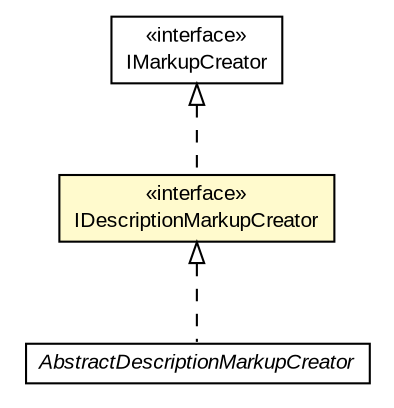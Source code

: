 #!/usr/local/bin/dot
#
# Class diagram 
# Generated by UMLGraph version R5_6-24-gf6e263 (http://www.umlgraph.org/)
#

digraph G {
	edge [fontname="arial",fontsize=10,labelfontname="arial",labelfontsize=10];
	node [fontname="arial",fontsize=10,shape=plaintext];
	nodesep=0.25;
	ranksep=0.5;
	// edu.arizona.biosemantics.semanticmarkup.markup.IMarkupCreator
	c73337 [label=<<table title="edu.arizona.biosemantics.semanticmarkup.markup.IMarkupCreator" border="0" cellborder="1" cellspacing="0" cellpadding="2" port="p" href="../../../markup/IMarkupCreator.html">
		<tr><td><table border="0" cellspacing="0" cellpadding="1">
<tr><td align="center" balign="center"> &#171;interface&#187; </td></tr>
<tr><td align="center" balign="center"> IMarkupCreator </td></tr>
		</table></td></tr>
		</table>>, URL="../../../markup/IMarkupCreator.html", fontname="arial", fontcolor="black", fontsize=10.0];
	// edu.arizona.biosemantics.semanticmarkup.markupelement.description.markup.IDescriptionMarkupCreator
	c73427 [label=<<table title="edu.arizona.biosemantics.semanticmarkup.markupelement.description.markup.IDescriptionMarkupCreator" border="0" cellborder="1" cellspacing="0" cellpadding="2" port="p" bgcolor="lemonChiffon" href="./IDescriptionMarkupCreator.html">
		<tr><td><table border="0" cellspacing="0" cellpadding="1">
<tr><td align="center" balign="center"> &#171;interface&#187; </td></tr>
<tr><td align="center" balign="center"> IDescriptionMarkupCreator </td></tr>
		</table></td></tr>
		</table>>, URL="./IDescriptionMarkupCreator.html", fontname="arial", fontcolor="black", fontsize=10.0];
	// edu.arizona.biosemantics.semanticmarkup.markupelement.description.markup.AbstractDescriptionMarkupCreator
	c73431 [label=<<table title="edu.arizona.biosemantics.semanticmarkup.markupelement.description.markup.AbstractDescriptionMarkupCreator" border="0" cellborder="1" cellspacing="0" cellpadding="2" port="p" href="./AbstractDescriptionMarkupCreator.html">
		<tr><td><table border="0" cellspacing="0" cellpadding="1">
<tr><td align="center" balign="center"><font face="arial italic"> AbstractDescriptionMarkupCreator </font></td></tr>
		</table></td></tr>
		</table>>, URL="./AbstractDescriptionMarkupCreator.html", fontname="arial", fontcolor="black", fontsize=10.0];
	//edu.arizona.biosemantics.semanticmarkup.markupelement.description.markup.IDescriptionMarkupCreator implements edu.arizona.biosemantics.semanticmarkup.markup.IMarkupCreator
	c73337:p -> c73427:p [dir=back,arrowtail=empty,style=dashed];
	//edu.arizona.biosemantics.semanticmarkup.markupelement.description.markup.AbstractDescriptionMarkupCreator implements edu.arizona.biosemantics.semanticmarkup.markupelement.description.markup.IDescriptionMarkupCreator
	c73427:p -> c73431:p [dir=back,arrowtail=empty,style=dashed];
}

